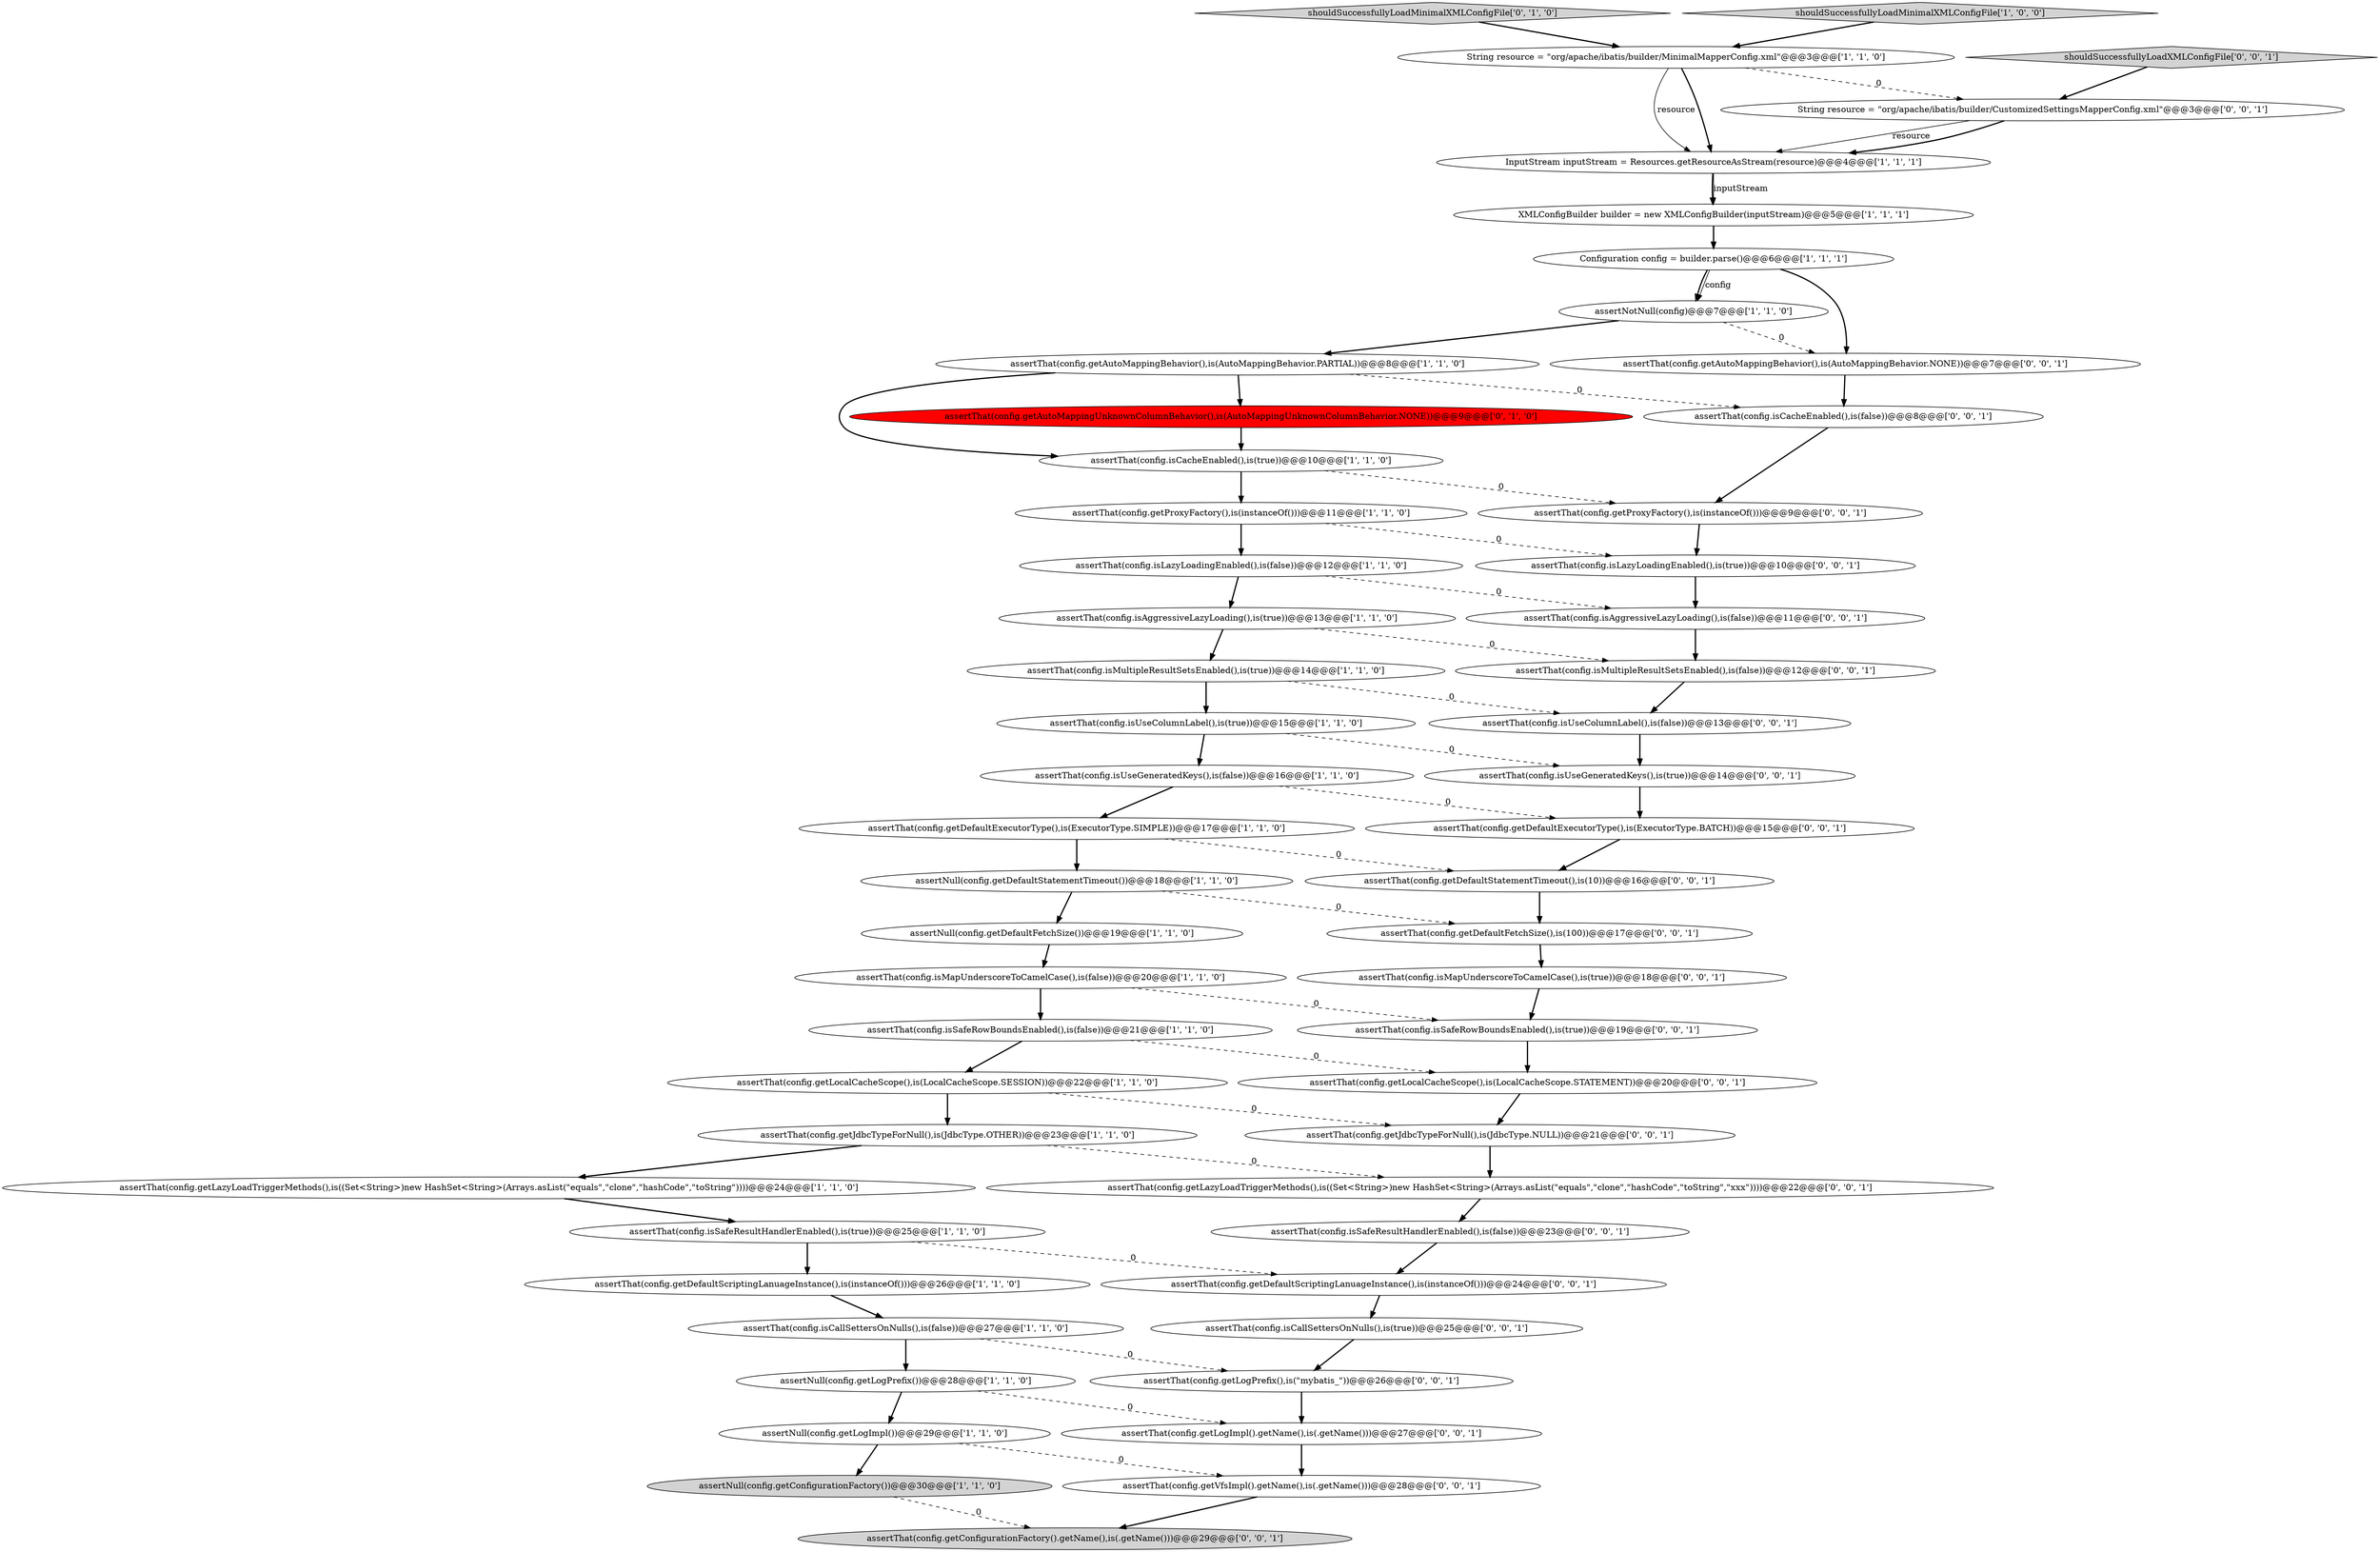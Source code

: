 digraph {
21 [style = filled, label = "assertNull(config.getDefaultFetchSize())@@@19@@@['1', '1', '0']", fillcolor = white, shape = ellipse image = "AAA0AAABBB1BBB"];
24 [style = filled, label = "assertThat(config.getProxyFactory(),is(instanceOf()))@@@11@@@['1', '1', '0']", fillcolor = white, shape = ellipse image = "AAA0AAABBB1BBB"];
38 [style = filled, label = "assertThat(config.isCallSettersOnNulls(),is(true))@@@25@@@['0', '0', '1']", fillcolor = white, shape = ellipse image = "AAA0AAABBB3BBB"];
34 [style = filled, label = "assertThat(config.getLocalCacheScope(),is(LocalCacheScope.STATEMENT))@@@20@@@['0', '0', '1']", fillcolor = white, shape = ellipse image = "AAA0AAABBB3BBB"];
8 [style = filled, label = "assertNotNull(config)@@@7@@@['1', '1', '0']", fillcolor = white, shape = ellipse image = "AAA0AAABBB1BBB"];
18 [style = filled, label = "assertThat(config.isMapUnderscoreToCamelCase(),is(false))@@@20@@@['1', '1', '0']", fillcolor = white, shape = ellipse image = "AAA0AAABBB1BBB"];
33 [style = filled, label = "assertThat(config.isMapUnderscoreToCamelCase(),is(true))@@@18@@@['0', '0', '1']", fillcolor = white, shape = ellipse image = "AAA0AAABBB3BBB"];
46 [style = filled, label = "assertThat(config.isSafeRowBoundsEnabled(),is(true))@@@19@@@['0', '0', '1']", fillcolor = white, shape = ellipse image = "AAA0AAABBB3BBB"];
36 [style = filled, label = "assertThat(config.getJdbcTypeForNull(),is(JdbcType.NULL))@@@21@@@['0', '0', '1']", fillcolor = white, shape = ellipse image = "AAA0AAABBB3BBB"];
3 [style = filled, label = "assertThat(config.getLocalCacheScope(),is(LocalCacheScope.SESSION))@@@22@@@['1', '1', '0']", fillcolor = white, shape = ellipse image = "AAA0AAABBB1BBB"];
48 [style = filled, label = "assertThat(config.getProxyFactory(),is(instanceOf()))@@@9@@@['0', '0', '1']", fillcolor = white, shape = ellipse image = "AAA0AAABBB3BBB"];
10 [style = filled, label = "assertNull(config.getLogPrefix())@@@28@@@['1', '1', '0']", fillcolor = white, shape = ellipse image = "AAA0AAABBB1BBB"];
13 [style = filled, label = "assertThat(config.getAutoMappingBehavior(),is(AutoMappingBehavior.PARTIAL))@@@8@@@['1', '1', '0']", fillcolor = white, shape = ellipse image = "AAA0AAABBB1BBB"];
12 [style = filled, label = "String resource = \"org/apache/ibatis/builder/MinimalMapperConfig.xml\"@@@3@@@['1', '1', '0']", fillcolor = white, shape = ellipse image = "AAA0AAABBB1BBB"];
31 [style = filled, label = "shouldSuccessfullyLoadXMLConfigFile['0', '0', '1']", fillcolor = lightgray, shape = diamond image = "AAA0AAABBB3BBB"];
16 [style = filled, label = "assertNull(config.getConfigurationFactory())@@@30@@@['1', '1', '0']", fillcolor = lightgray, shape = ellipse image = "AAA0AAABBB1BBB"];
11 [style = filled, label = "XMLConfigBuilder builder = new XMLConfigBuilder(inputStream)@@@5@@@['1', '1', '1']", fillcolor = white, shape = ellipse image = "AAA0AAABBB1BBB"];
23 [style = filled, label = "assertThat(config.isLazyLoadingEnabled(),is(false))@@@12@@@['1', '1', '0']", fillcolor = white, shape = ellipse image = "AAA0AAABBB1BBB"];
52 [style = filled, label = "assertThat(config.getVfsImpl().getName(),is(.getName()))@@@28@@@['0', '0', '1']", fillcolor = white, shape = ellipse image = "AAA0AAABBB3BBB"];
54 [style = filled, label = "assertThat(config.getDefaultScriptingLanuageInstance(),is(instanceOf()))@@@24@@@['0', '0', '1']", fillcolor = white, shape = ellipse image = "AAA0AAABBB3BBB"];
30 [style = filled, label = "assertThat(config.getDefaultExecutorType(),is(ExecutorType.BATCH))@@@15@@@['0', '0', '1']", fillcolor = white, shape = ellipse image = "AAA0AAABBB3BBB"];
9 [style = filled, label = "assertThat(config.getJdbcTypeForNull(),is(JdbcType.OTHER))@@@23@@@['1', '1', '0']", fillcolor = white, shape = ellipse image = "AAA0AAABBB1BBB"];
37 [style = filled, label = "assertThat(config.getDefaultStatementTimeout(),is(10))@@@16@@@['0', '0', '1']", fillcolor = white, shape = ellipse image = "AAA0AAABBB3BBB"];
26 [style = filled, label = "Configuration config = builder.parse()@@@6@@@['1', '1', '1']", fillcolor = white, shape = ellipse image = "AAA0AAABBB1BBB"];
45 [style = filled, label = "assertThat(config.isUseGeneratedKeys(),is(true))@@@14@@@['0', '0', '1']", fillcolor = white, shape = ellipse image = "AAA0AAABBB3BBB"];
40 [style = filled, label = "assertThat(config.getAutoMappingBehavior(),is(AutoMappingBehavior.NONE))@@@7@@@['0', '0', '1']", fillcolor = white, shape = ellipse image = "AAA0AAABBB3BBB"];
35 [style = filled, label = "assertThat(config.getLogImpl().getName(),is(.getName()))@@@27@@@['0', '0', '1']", fillcolor = white, shape = ellipse image = "AAA0AAABBB3BBB"];
50 [style = filled, label = "assertThat(config.isSafeResultHandlerEnabled(),is(false))@@@23@@@['0', '0', '1']", fillcolor = white, shape = ellipse image = "AAA0AAABBB3BBB"];
17 [style = filled, label = "assertThat(config.getDefaultExecutorType(),is(ExecutorType.SIMPLE))@@@17@@@['1', '1', '0']", fillcolor = white, shape = ellipse image = "AAA0AAABBB1BBB"];
53 [style = filled, label = "assertThat(config.isUseColumnLabel(),is(false))@@@13@@@['0', '0', '1']", fillcolor = white, shape = ellipse image = "AAA0AAABBB3BBB"];
14 [style = filled, label = "assertThat(config.isUseColumnLabel(),is(true))@@@15@@@['1', '1', '0']", fillcolor = white, shape = ellipse image = "AAA0AAABBB1BBB"];
20 [style = filled, label = "assertThat(config.isCallSettersOnNulls(),is(false))@@@27@@@['1', '1', '0']", fillcolor = white, shape = ellipse image = "AAA0AAABBB1BBB"];
5 [style = filled, label = "assertThat(config.isSafeRowBoundsEnabled(),is(false))@@@21@@@['1', '1', '0']", fillcolor = white, shape = ellipse image = "AAA0AAABBB1BBB"];
42 [style = filled, label = "String resource = \"org/apache/ibatis/builder/CustomizedSettingsMapperConfig.xml\"@@@3@@@['0', '0', '1']", fillcolor = white, shape = ellipse image = "AAA0AAABBB3BBB"];
32 [style = filled, label = "assertThat(config.getConfigurationFactory().getName(),is(.getName()))@@@29@@@['0', '0', '1']", fillcolor = lightgray, shape = ellipse image = "AAA0AAABBB3BBB"];
28 [style = filled, label = "assertThat(config.getAutoMappingUnknownColumnBehavior(),is(AutoMappingUnknownColumnBehavior.NONE))@@@9@@@['0', '1', '0']", fillcolor = red, shape = ellipse image = "AAA1AAABBB2BBB"];
22 [style = filled, label = "assertNull(config.getLogImpl())@@@29@@@['1', '1', '0']", fillcolor = white, shape = ellipse image = "AAA0AAABBB1BBB"];
44 [style = filled, label = "assertThat(config.isLazyLoadingEnabled(),is(true))@@@10@@@['0', '0', '1']", fillcolor = white, shape = ellipse image = "AAA0AAABBB3BBB"];
4 [style = filled, label = "assertThat(config.isCacheEnabled(),is(true))@@@10@@@['1', '1', '0']", fillcolor = white, shape = ellipse image = "AAA0AAABBB1BBB"];
29 [style = filled, label = "shouldSuccessfullyLoadMinimalXMLConfigFile['0', '1', '0']", fillcolor = lightgray, shape = diamond image = "AAA0AAABBB2BBB"];
39 [style = filled, label = "assertThat(config.isCacheEnabled(),is(false))@@@8@@@['0', '0', '1']", fillcolor = white, shape = ellipse image = "AAA0AAABBB3BBB"];
43 [style = filled, label = "assertThat(config.getLazyLoadTriggerMethods(),is((Set<String>)new HashSet<String>(Arrays.asList(\"equals\",\"clone\",\"hashCode\",\"toString\",\"xxx\"))))@@@22@@@['0', '0', '1']", fillcolor = white, shape = ellipse image = "AAA0AAABBB3BBB"];
47 [style = filled, label = "assertThat(config.isAggressiveLazyLoading(),is(false))@@@11@@@['0', '0', '1']", fillcolor = white, shape = ellipse image = "AAA0AAABBB3BBB"];
19 [style = filled, label = "InputStream inputStream = Resources.getResourceAsStream(resource)@@@4@@@['1', '1', '1']", fillcolor = white, shape = ellipse image = "AAA0AAABBB1BBB"];
7 [style = filled, label = "assertThat(config.getDefaultScriptingLanuageInstance(),is(instanceOf()))@@@26@@@['1', '1', '0']", fillcolor = white, shape = ellipse image = "AAA0AAABBB1BBB"];
2 [style = filled, label = "assertNull(config.getDefaultStatementTimeout())@@@18@@@['1', '1', '0']", fillcolor = white, shape = ellipse image = "AAA0AAABBB1BBB"];
25 [style = filled, label = "shouldSuccessfullyLoadMinimalXMLConfigFile['1', '0', '0']", fillcolor = lightgray, shape = diamond image = "AAA0AAABBB1BBB"];
27 [style = filled, label = "assertThat(config.isAggressiveLazyLoading(),is(true))@@@13@@@['1', '1', '0']", fillcolor = white, shape = ellipse image = "AAA0AAABBB1BBB"];
15 [style = filled, label = "assertThat(config.getLazyLoadTriggerMethods(),is((Set<String>)new HashSet<String>(Arrays.asList(\"equals\",\"clone\",\"hashCode\",\"toString\"))))@@@24@@@['1', '1', '0']", fillcolor = white, shape = ellipse image = "AAA0AAABBB1BBB"];
6 [style = filled, label = "assertThat(config.isSafeResultHandlerEnabled(),is(true))@@@25@@@['1', '1', '0']", fillcolor = white, shape = ellipse image = "AAA0AAABBB1BBB"];
49 [style = filled, label = "assertThat(config.getDefaultFetchSize(),is(100))@@@17@@@['0', '0', '1']", fillcolor = white, shape = ellipse image = "AAA0AAABBB3BBB"];
1 [style = filled, label = "assertThat(config.isUseGeneratedKeys(),is(false))@@@16@@@['1', '1', '0']", fillcolor = white, shape = ellipse image = "AAA0AAABBB1BBB"];
41 [style = filled, label = "assertThat(config.getLogPrefix(),is(\"mybatis_\"))@@@26@@@['0', '0', '1']", fillcolor = white, shape = ellipse image = "AAA0AAABBB3BBB"];
0 [style = filled, label = "assertThat(config.isMultipleResultSetsEnabled(),is(true))@@@14@@@['1', '1', '0']", fillcolor = white, shape = ellipse image = "AAA0AAABBB1BBB"];
51 [style = filled, label = "assertThat(config.isMultipleResultSetsEnabled(),is(false))@@@12@@@['0', '0', '1']", fillcolor = white, shape = ellipse image = "AAA0AAABBB3BBB"];
36->43 [style = bold, label=""];
5->3 [style = bold, label=""];
10->22 [style = bold, label=""];
6->54 [style = dashed, label="0"];
12->19 [style = solid, label="resource"];
39->48 [style = bold, label=""];
4->24 [style = bold, label=""];
43->50 [style = bold, label=""];
46->34 [style = bold, label=""];
8->40 [style = dashed, label="0"];
16->32 [style = dashed, label="0"];
23->27 [style = bold, label=""];
27->0 [style = bold, label=""];
37->49 [style = bold, label=""];
22->16 [style = bold, label=""];
1->30 [style = dashed, label="0"];
3->36 [style = dashed, label="0"];
0->53 [style = dashed, label="0"];
51->53 [style = bold, label=""];
19->11 [style = bold, label=""];
26->8 [style = bold, label=""];
15->6 [style = bold, label=""];
26->40 [style = bold, label=""];
48->44 [style = bold, label=""];
7->20 [style = bold, label=""];
30->37 [style = bold, label=""];
38->41 [style = bold, label=""];
24->44 [style = dashed, label="0"];
18->46 [style = dashed, label="0"];
22->52 [style = dashed, label="0"];
26->8 [style = solid, label="config"];
45->30 [style = bold, label=""];
5->34 [style = dashed, label="0"];
21->18 [style = bold, label=""];
42->19 [style = solid, label="resource"];
14->1 [style = bold, label=""];
35->52 [style = bold, label=""];
1->17 [style = bold, label=""];
9->43 [style = dashed, label="0"];
20->10 [style = bold, label=""];
3->9 [style = bold, label=""];
13->39 [style = dashed, label="0"];
31->42 [style = bold, label=""];
0->14 [style = bold, label=""];
29->12 [style = bold, label=""];
12->42 [style = dashed, label="0"];
23->47 [style = dashed, label="0"];
40->39 [style = bold, label=""];
17->2 [style = bold, label=""];
19->11 [style = solid, label="inputStream"];
52->32 [style = bold, label=""];
25->12 [style = bold, label=""];
20->41 [style = dashed, label="0"];
2->21 [style = bold, label=""];
9->15 [style = bold, label=""];
33->46 [style = bold, label=""];
18->5 [style = bold, label=""];
34->36 [style = bold, label=""];
47->51 [style = bold, label=""];
49->33 [style = bold, label=""];
27->51 [style = dashed, label="0"];
14->45 [style = dashed, label="0"];
2->49 [style = dashed, label="0"];
17->37 [style = dashed, label="0"];
42->19 [style = bold, label=""];
13->28 [style = bold, label=""];
12->19 [style = bold, label=""];
6->7 [style = bold, label=""];
50->54 [style = bold, label=""];
54->38 [style = bold, label=""];
44->47 [style = bold, label=""];
4->48 [style = dashed, label="0"];
10->35 [style = dashed, label="0"];
13->4 [style = bold, label=""];
53->45 [style = bold, label=""];
8->13 [style = bold, label=""];
28->4 [style = bold, label=""];
11->26 [style = bold, label=""];
24->23 [style = bold, label=""];
41->35 [style = bold, label=""];
}
